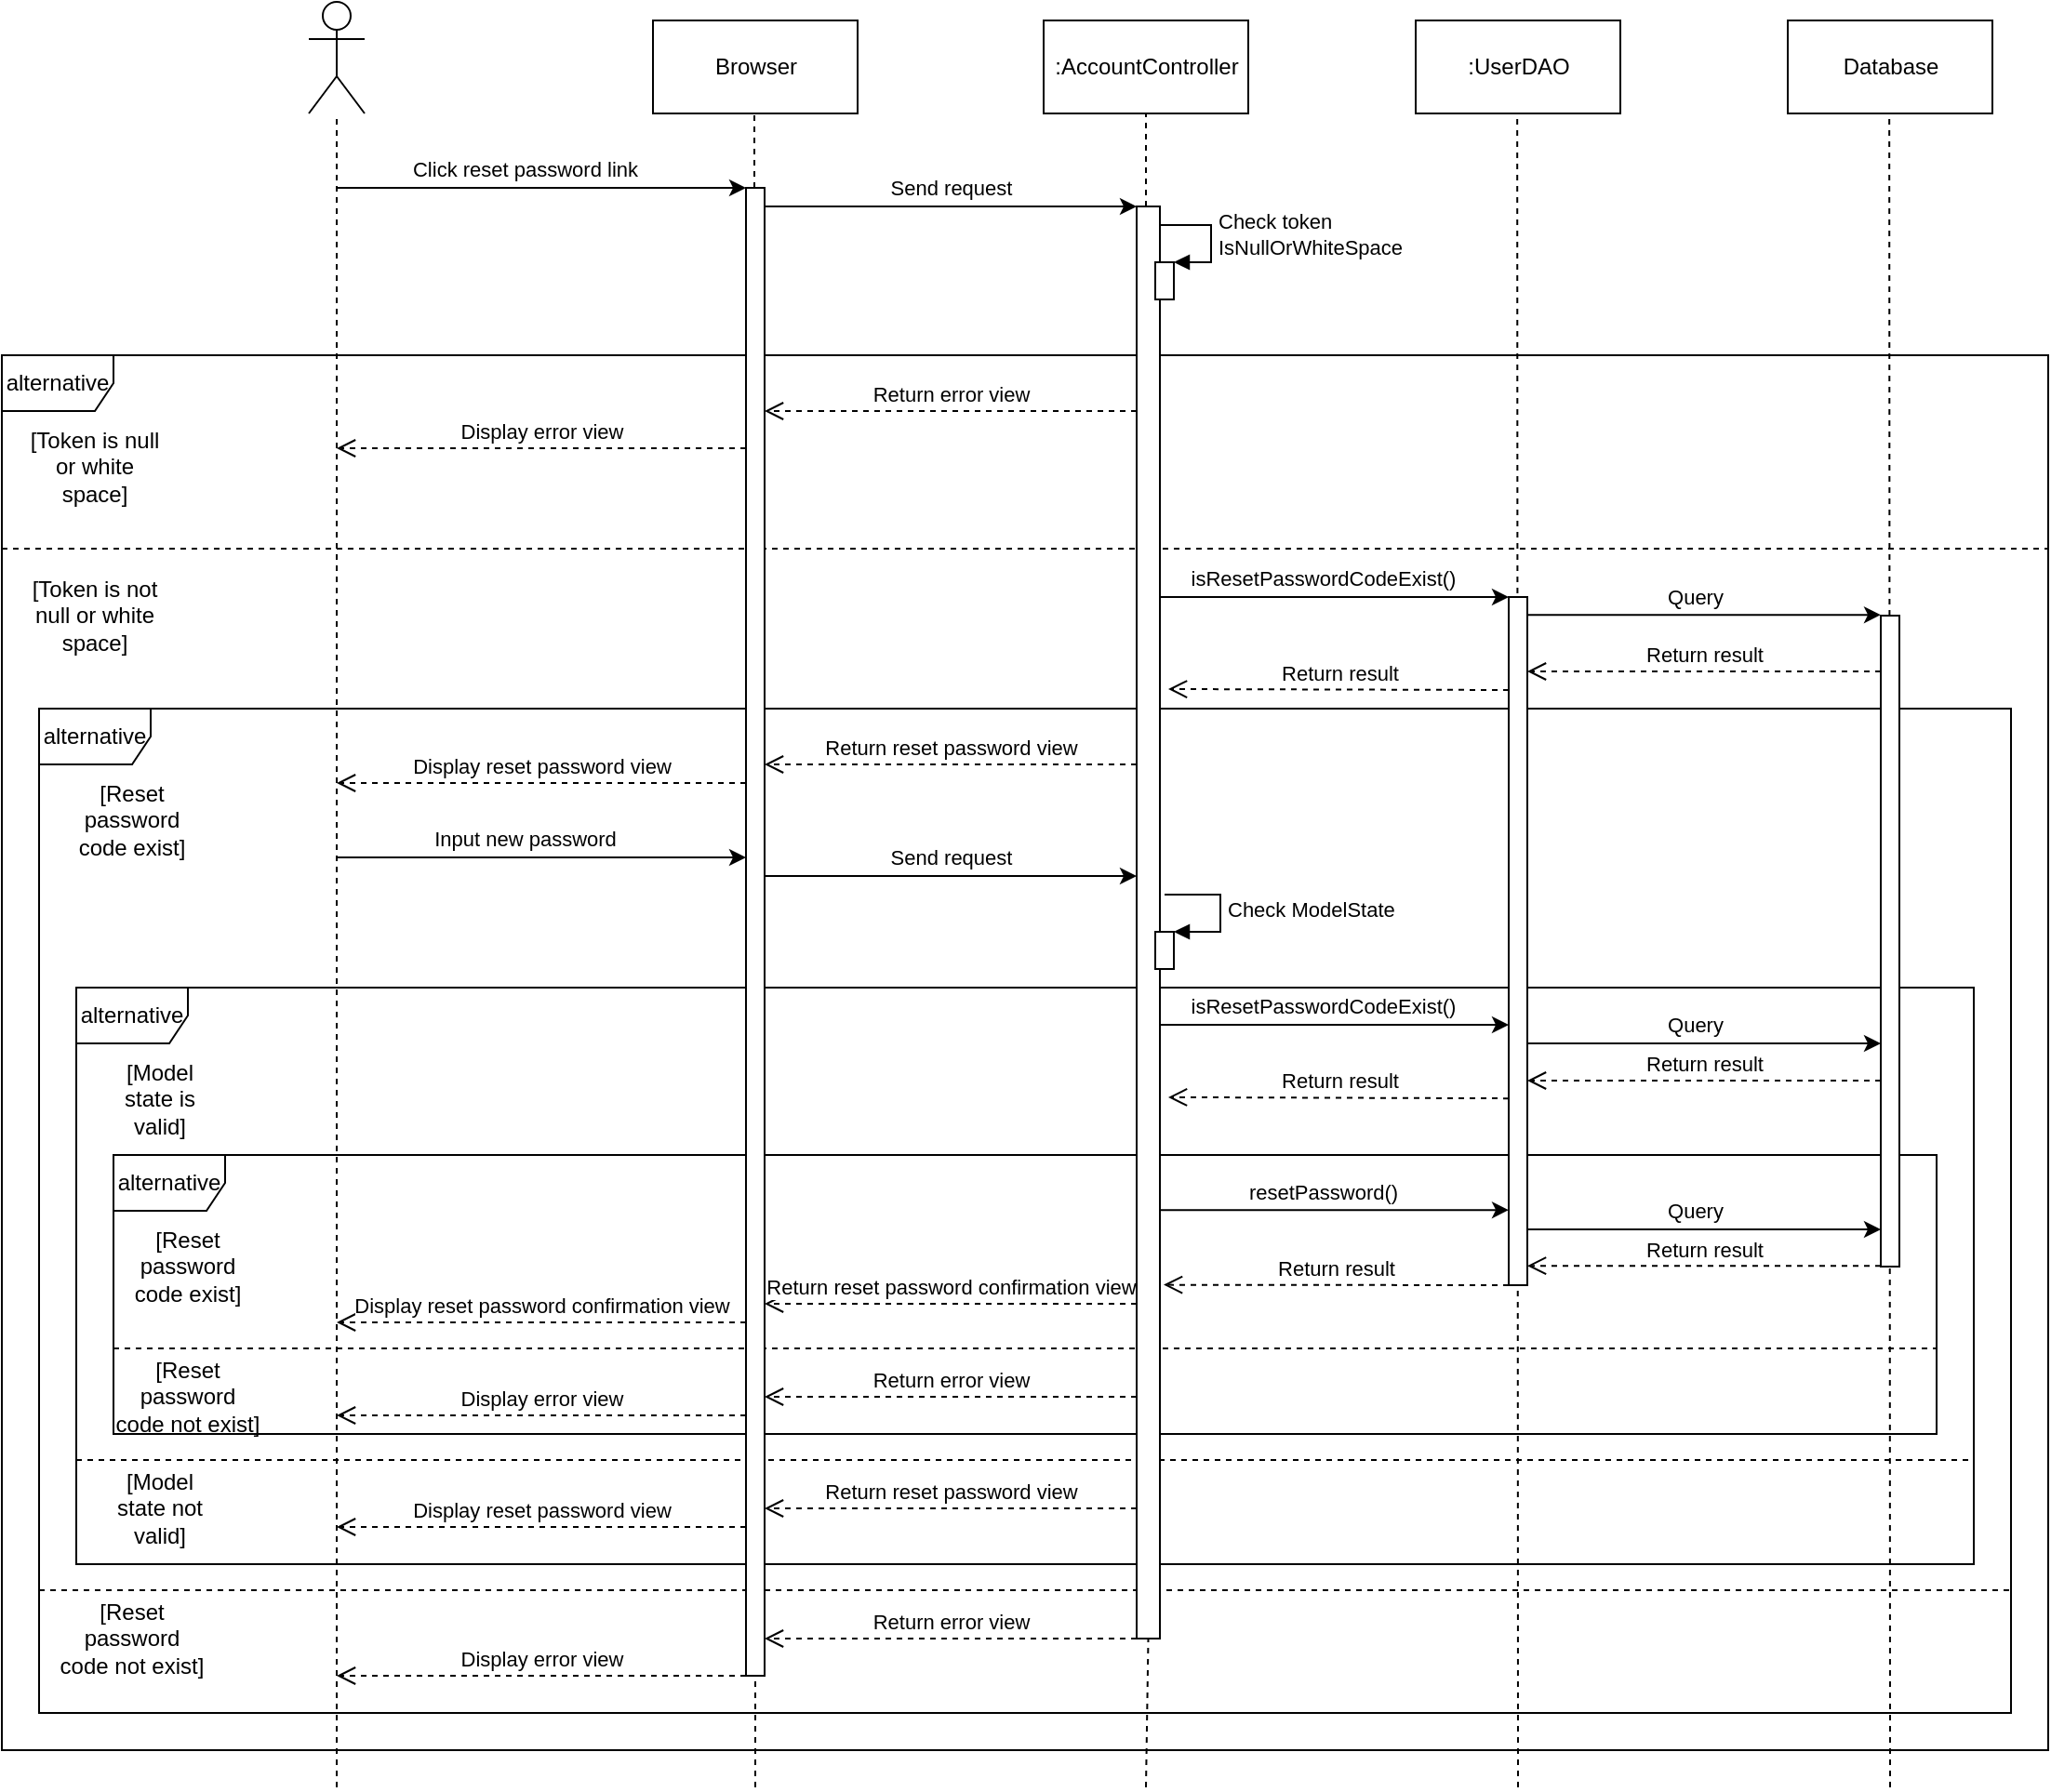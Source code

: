 <mxfile version="14.8.6" type="device"><diagram id="lDtNd3jKTNrQVyxxULwC" name="Page-1"><mxGraphModel dx="2767" dy="1270" grid="1" gridSize="10" guides="1" tooltips="1" connect="1" arrows="1" fold="1" page="0" pageScale="1" pageWidth="827" pageHeight="1169" math="0" shadow="0"><root><mxCell id="0"/><mxCell id="1" parent="0"/><mxCell id="sfI0sbTlZLx1hbzb6KVw-9" value="alternative" style="shape=umlFrame;whiteSpace=wrap;html=1;" vertex="1" parent="1"><mxGeometry x="-350" y="350" width="1100" height="750" as="geometry"/></mxCell><mxCell id="sfI0sbTlZLx1hbzb6KVw-92" value="" style="endArrow=none;dashed=1;html=1;fontColor=none;entryX=0.5;entryY=1;entryDx=0;entryDy=0;startArrow=none;" edge="1" parent="1" source="sfI0sbTlZLx1hbzb6KVw-99" target="3qCCABy-URij5YdVx05N-3"><mxGeometry width="50" height="50" relative="1" as="geometry"><mxPoint x="265" y="1120" as="sourcePoint"/><mxPoint x="265" y="390" as="targetPoint"/></mxGeometry></mxCell><mxCell id="sfI0sbTlZLx1hbzb6KVw-31" value="alternative" style="shape=umlFrame;whiteSpace=wrap;html=1;" vertex="1" parent="1"><mxGeometry x="-330" y="540" width="1060" height="540" as="geometry"/></mxCell><mxCell id="sfI0sbTlZLx1hbzb6KVw-52" value="alternative" style="shape=umlFrame;whiteSpace=wrap;html=1;" vertex="1" parent="1"><mxGeometry x="-310" y="690" width="1020" height="310" as="geometry"/></mxCell><mxCell id="sfI0sbTlZLx1hbzb6KVw-58" value="alternative" style="shape=umlFrame;whiteSpace=wrap;html=1;" vertex="1" parent="1"><mxGeometry x="-290" y="780" width="980" height="150" as="geometry"/></mxCell><mxCell id="3qCCABy-URij5YdVx05N-1" value="Actor" style="shape=umlActor;verticalLabelPosition=bottom;verticalAlign=top;html=1;noLabel=1;fontColor=none;" parent="1" vertex="1"><mxGeometry x="-185" y="160" width="30" height="60" as="geometry"/></mxCell><mxCell id="3qCCABy-URij5YdVx05N-2" value="Browser" style="html=1;" parent="1" vertex="1"><mxGeometry y="170" width="110" height="50" as="geometry"/></mxCell><mxCell id="3qCCABy-URij5YdVx05N-3" value=":AccountController" style="html=1;" parent="1" vertex="1"><mxGeometry x="210" y="170" width="110" height="50" as="geometry"/></mxCell><mxCell id="3qCCABy-URij5YdVx05N-4" value=":UserDAO" style="html=1;" parent="1" vertex="1"><mxGeometry x="410" y="170" width="110" height="50" as="geometry"/></mxCell><mxCell id="3qCCABy-URij5YdVx05N-5" value="Database" style="html=1;" parent="1" vertex="1"><mxGeometry x="610" y="170" width="110" height="50" as="geometry"/></mxCell><mxCell id="3qCCABy-URij5YdVx05N-6" value="" style="endArrow=none;dashed=1;html=1;fontColor=none;" parent="1" target="3qCCABy-URij5YdVx05N-1" edge="1"><mxGeometry width="50" height="50" relative="1" as="geometry"><mxPoint x="-170" y="1120" as="sourcePoint"/><mxPoint x="-85" y="220" as="targetPoint"/></mxGeometry></mxCell><mxCell id="3qCCABy-URij5YdVx05N-7" value="" style="endArrow=none;dashed=1;html=1;fontColor=none;" parent="1" edge="1"><mxGeometry width="50" height="50" relative="1" as="geometry"><mxPoint x="465" y="1120" as="sourcePoint"/><mxPoint x="464.58" y="220" as="targetPoint"/></mxGeometry></mxCell><mxCell id="3qCCABy-URij5YdVx05N-9" value="" style="endArrow=none;dashed=1;html=1;fontColor=none;startArrow=none;" parent="1" edge="1" source="sfI0sbTlZLx1hbzb6KVw-85"><mxGeometry width="50" height="50" relative="1" as="geometry"><mxPoint x="55" y="1120" as="sourcePoint"/><mxPoint x="54.5" y="220" as="targetPoint"/></mxGeometry></mxCell><mxCell id="3qCCABy-URij5YdVx05N-10" value="" style="endArrow=none;dashed=1;html=1;fontColor=none;" parent="1" edge="1"><mxGeometry width="50" height="50" relative="1" as="geometry"><mxPoint x="665" y="1120" as="sourcePoint"/><mxPoint x="664.58" y="220" as="targetPoint"/></mxGeometry></mxCell><mxCell id="sfI0sbTlZLx1hbzb6KVw-1" value="" style="endArrow=classic;html=1;" edge="1" parent="1"><mxGeometry width="50" height="50" relative="1" as="geometry"><mxPoint x="-170" y="260" as="sourcePoint"/><mxPoint x="50" y="260" as="targetPoint"/></mxGeometry></mxCell><mxCell id="sfI0sbTlZLx1hbzb6KVw-2" value="Click reset password link" style="edgeLabel;html=1;align=center;verticalAlign=middle;resizable=0;points=[];" vertex="1" connectable="0" parent="sfI0sbTlZLx1hbzb6KVw-1"><mxGeometry x="-0.08" y="1" relative="1" as="geometry"><mxPoint y="-9" as="offset"/></mxGeometry></mxCell><mxCell id="sfI0sbTlZLx1hbzb6KVw-5" value="" style="endArrow=classic;html=1;" edge="1" parent="1"><mxGeometry width="50" height="50" relative="1" as="geometry"><mxPoint x="60" y="270" as="sourcePoint"/><mxPoint x="260" y="270" as="targetPoint"/></mxGeometry></mxCell><mxCell id="sfI0sbTlZLx1hbzb6KVw-6" value="Send request" style="edgeLabel;html=1;align=center;verticalAlign=middle;resizable=0;points=[];" vertex="1" connectable="0" parent="sfI0sbTlZLx1hbzb6KVw-5"><mxGeometry x="-0.182" y="2" relative="1" as="geometry"><mxPoint x="18" y="-8" as="offset"/></mxGeometry></mxCell><mxCell id="sfI0sbTlZLx1hbzb6KVw-8" value="Check token &lt;br&gt;IsNullOrWhiteSpace" style="edgeStyle=orthogonalEdgeStyle;html=1;align=left;spacingLeft=2;endArrow=block;rounded=0;entryX=1;entryY=0;" edge="1" target="sfI0sbTlZLx1hbzb6KVw-7" parent="1"><mxGeometry relative="1" as="geometry"><mxPoint x="270" y="280" as="sourcePoint"/><Array as="points"><mxPoint x="300" y="280"/><mxPoint x="300" y="300"/></Array></mxGeometry></mxCell><mxCell id="sfI0sbTlZLx1hbzb6KVw-14" value="[Token is null or white space]" style="text;html=1;strokeColor=none;fillColor=none;align=center;verticalAlign=middle;whiteSpace=wrap;rounded=0;" vertex="1" parent="1"><mxGeometry x="-340" y="400" width="80" height="20" as="geometry"/></mxCell><mxCell id="sfI0sbTlZLx1hbzb6KVw-16" value="Return error view" style="html=1;verticalAlign=bottom;endArrow=open;dashed=1;endSize=8;" edge="1" parent="1"><mxGeometry relative="1" as="geometry"><mxPoint x="260" y="380" as="sourcePoint"/><mxPoint x="60" y="380" as="targetPoint"/></mxGeometry></mxCell><mxCell id="sfI0sbTlZLx1hbzb6KVw-17" value="Display error view" style="html=1;verticalAlign=bottom;endArrow=open;dashed=1;endSize=8;" edge="1" parent="1"><mxGeometry relative="1" as="geometry"><mxPoint x="50" y="400" as="sourcePoint"/><mxPoint x="-170" y="400" as="targetPoint"/></mxGeometry></mxCell><mxCell id="sfI0sbTlZLx1hbzb6KVw-20" value="[Token is not null or white space]" style="text;html=1;strokeColor=none;fillColor=none;align=center;verticalAlign=middle;whiteSpace=wrap;rounded=0;" vertex="1" parent="1"><mxGeometry x="-340" y="480" width="80" height="20" as="geometry"/></mxCell><mxCell id="sfI0sbTlZLx1hbzb6KVw-22" style="edgeStyle=orthogonalEdgeStyle;rounded=0;orthogonalLoop=1;jettySize=auto;html=1;exitX=0.5;exitY=1;exitDx=0;exitDy=0;" edge="1" parent="1" source="sfI0sbTlZLx1hbzb6KVw-20" target="sfI0sbTlZLx1hbzb6KVw-20"><mxGeometry relative="1" as="geometry"/></mxCell><mxCell id="sfI0sbTlZLx1hbzb6KVw-23" value="" style="line;strokeWidth=1;fillColor=none;align=left;verticalAlign=middle;spacingTop=-1;spacingLeft=3;spacingRight=3;rotatable=0;labelPosition=right;points=[];portConstraint=eastwest;dashed=1;" vertex="1" parent="1"><mxGeometry x="-350" y="450" width="1100" height="8" as="geometry"/></mxCell><mxCell id="sfI0sbTlZLx1hbzb6KVw-25" value="" style="endArrow=classic;html=1;" edge="1" parent="1"><mxGeometry width="50" height="50" relative="1" as="geometry"><mxPoint x="270" y="480" as="sourcePoint"/><mxPoint x="460" y="480" as="targetPoint"/></mxGeometry></mxCell><mxCell id="sfI0sbTlZLx1hbzb6KVw-26" value="isResetPasswordCodeExist()" style="edgeLabel;html=1;align=center;verticalAlign=middle;resizable=0;points=[];" vertex="1" connectable="0" parent="sfI0sbTlZLx1hbzb6KVw-25"><mxGeometry x="-0.149" relative="1" as="geometry"><mxPoint x="9" y="-10" as="offset"/></mxGeometry></mxCell><mxCell id="sfI0sbTlZLx1hbzb6KVw-27" value="" style="endArrow=classic;html=1;" edge="1" parent="1"><mxGeometry width="50" height="50" relative="1" as="geometry"><mxPoint x="470" y="489.58" as="sourcePoint"/><mxPoint x="660" y="489.58" as="targetPoint"/></mxGeometry></mxCell><mxCell id="sfI0sbTlZLx1hbzb6KVw-28" value="Query" style="edgeLabel;html=1;align=center;verticalAlign=middle;resizable=0;points=[];" vertex="1" connectable="0" parent="sfI0sbTlZLx1hbzb6KVw-27"><mxGeometry x="-0.149" relative="1" as="geometry"><mxPoint x="9" y="-10" as="offset"/></mxGeometry></mxCell><mxCell id="sfI0sbTlZLx1hbzb6KVw-29" value="Return result" style="html=1;verticalAlign=bottom;endArrow=open;dashed=1;endSize=8;" edge="1" parent="1"><mxGeometry relative="1" as="geometry"><mxPoint x="660" y="520" as="sourcePoint"/><mxPoint x="470" y="520" as="targetPoint"/></mxGeometry></mxCell><mxCell id="sfI0sbTlZLx1hbzb6KVw-30" value="Return result" style="html=1;verticalAlign=bottom;endArrow=open;dashed=1;endSize=8;entryX=1.36;entryY=0.337;entryDx=0;entryDy=0;entryPerimeter=0;" edge="1" parent="1" target="sfI0sbTlZLx1hbzb6KVw-99"><mxGeometry relative="1" as="geometry"><mxPoint x="460" y="530" as="sourcePoint"/><mxPoint x="270" y="530" as="targetPoint"/></mxGeometry></mxCell><mxCell id="sfI0sbTlZLx1hbzb6KVw-34" value="Return reset password view" style="html=1;verticalAlign=bottom;endArrow=open;dashed=1;endSize=8;" edge="1" parent="1"><mxGeometry relative="1" as="geometry"><mxPoint x="260" y="570" as="sourcePoint"/><mxPoint x="60" y="570" as="targetPoint"/></mxGeometry></mxCell><mxCell id="sfI0sbTlZLx1hbzb6KVw-33" value="" style="line;strokeWidth=1;fillColor=none;align=left;verticalAlign=middle;spacingTop=-1;spacingLeft=3;spacingRight=3;rotatable=0;labelPosition=right;points=[];portConstraint=eastwest;dashed=1;" vertex="1" parent="1"><mxGeometry x="-330" y="1010" width="1060" height="8" as="geometry"/></mxCell><mxCell id="sfI0sbTlZLx1hbzb6KVw-35" value="Display reset password view" style="html=1;verticalAlign=bottom;endArrow=open;dashed=1;endSize=8;" edge="1" parent="1"><mxGeometry relative="1" as="geometry"><mxPoint x="50" y="580" as="sourcePoint"/><mxPoint x="-170" y="580" as="targetPoint"/></mxGeometry></mxCell><mxCell id="sfI0sbTlZLx1hbzb6KVw-36" value="[Reset password code exist]" style="text;html=1;strokeColor=none;fillColor=none;align=center;verticalAlign=middle;whiteSpace=wrap;rounded=0;dashed=1;" vertex="1" parent="1"><mxGeometry x="-310" y="590" width="60" height="20" as="geometry"/></mxCell><mxCell id="sfI0sbTlZLx1hbzb6KVw-38" value="[Reset password code not exist]" style="text;html=1;strokeColor=none;fillColor=none;align=center;verticalAlign=middle;whiteSpace=wrap;rounded=0;dashed=1;" vertex="1" parent="1"><mxGeometry x="-320" y="1030" width="80" height="20" as="geometry"/></mxCell><mxCell id="sfI0sbTlZLx1hbzb6KVw-40" value="Return error view" style="html=1;verticalAlign=bottom;endArrow=open;dashed=1;endSize=8;" edge="1" parent="1"><mxGeometry relative="1" as="geometry"><mxPoint x="260" y="1040" as="sourcePoint"/><mxPoint x="60" y="1040" as="targetPoint"/></mxGeometry></mxCell><mxCell id="sfI0sbTlZLx1hbzb6KVw-42" value="Display error view" style="html=1;verticalAlign=bottom;endArrow=open;dashed=1;endSize=8;" edge="1" parent="1"><mxGeometry relative="1" as="geometry"><mxPoint x="50" y="1060" as="sourcePoint"/><mxPoint x="-170" y="1060" as="targetPoint"/></mxGeometry></mxCell><mxCell id="sfI0sbTlZLx1hbzb6KVw-45" value="" style="endArrow=classic;html=1;" edge="1" parent="1"><mxGeometry width="50" height="50" relative="1" as="geometry"><mxPoint x="-170" y="620" as="sourcePoint"/><mxPoint x="50" y="620" as="targetPoint"/></mxGeometry></mxCell><mxCell id="sfI0sbTlZLx1hbzb6KVw-46" value="Input new password" style="edgeLabel;html=1;align=center;verticalAlign=middle;resizable=0;points=[];" vertex="1" connectable="0" parent="sfI0sbTlZLx1hbzb6KVw-45"><mxGeometry x="-0.08" y="1" relative="1" as="geometry"><mxPoint y="-9" as="offset"/></mxGeometry></mxCell><mxCell id="sfI0sbTlZLx1hbzb6KVw-47" value="" style="endArrow=classic;html=1;" edge="1" parent="1"><mxGeometry width="50" height="50" relative="1" as="geometry"><mxPoint x="60" y="630" as="sourcePoint"/><mxPoint x="260" y="630" as="targetPoint"/></mxGeometry></mxCell><mxCell id="sfI0sbTlZLx1hbzb6KVw-48" value="Send request" style="edgeLabel;html=1;align=center;verticalAlign=middle;resizable=0;points=[];" vertex="1" connectable="0" parent="sfI0sbTlZLx1hbzb6KVw-47"><mxGeometry x="-0.182" y="2" relative="1" as="geometry"><mxPoint x="18" y="-8" as="offset"/></mxGeometry></mxCell><mxCell id="sfI0sbTlZLx1hbzb6KVw-50" value="Check ModelState" style="edgeStyle=orthogonalEdgeStyle;html=1;align=left;spacingLeft=2;endArrow=block;rounded=0;entryX=1;entryY=0;" edge="1" target="sfI0sbTlZLx1hbzb6KVw-49" parent="1"><mxGeometry relative="1" as="geometry"><mxPoint x="275" y="640" as="sourcePoint"/><Array as="points"><mxPoint x="305" y="640"/></Array></mxGeometry></mxCell><mxCell id="sfI0sbTlZLx1hbzb6KVw-53" value="" style="line;strokeWidth=1;fillColor=none;align=left;verticalAlign=middle;spacingTop=-1;spacingLeft=3;spacingRight=3;rotatable=0;labelPosition=right;points=[];portConstraint=eastwest;dashed=1;" vertex="1" parent="1"><mxGeometry x="-310" y="940" width="1020" height="8" as="geometry"/></mxCell><mxCell id="sfI0sbTlZLx1hbzb6KVw-54" value="[Model state not valid]" style="text;html=1;strokeColor=none;fillColor=none;align=center;verticalAlign=middle;whiteSpace=wrap;rounded=0;dashed=1;" vertex="1" parent="1"><mxGeometry x="-290" y="960" width="50" height="20" as="geometry"/></mxCell><mxCell id="sfI0sbTlZLx1hbzb6KVw-55" value="Return reset password view" style="html=1;verticalAlign=bottom;endArrow=open;dashed=1;endSize=8;" edge="1" parent="1"><mxGeometry relative="1" as="geometry"><mxPoint x="260" y="970" as="sourcePoint"/><mxPoint x="60" y="970" as="targetPoint"/></mxGeometry></mxCell><mxCell id="sfI0sbTlZLx1hbzb6KVw-56" value="Display reset password view" style="html=1;verticalAlign=bottom;endArrow=open;dashed=1;endSize=8;" edge="1" parent="1"><mxGeometry relative="1" as="geometry"><mxPoint x="50" y="980" as="sourcePoint"/><mxPoint x="-170" y="980" as="targetPoint"/></mxGeometry></mxCell><mxCell id="sfI0sbTlZLx1hbzb6KVw-59" value="" style="endArrow=classic;html=1;" edge="1" parent="1"><mxGeometry width="50" height="50" relative="1" as="geometry"><mxPoint x="270" y="710" as="sourcePoint"/><mxPoint x="460" y="710" as="targetPoint"/></mxGeometry></mxCell><mxCell id="sfI0sbTlZLx1hbzb6KVw-60" value="isResetPasswordCodeExist()" style="edgeLabel;html=1;align=center;verticalAlign=middle;resizable=0;points=[];" vertex="1" connectable="0" parent="sfI0sbTlZLx1hbzb6KVw-59"><mxGeometry x="-0.149" relative="1" as="geometry"><mxPoint x="9" y="-10" as="offset"/></mxGeometry></mxCell><mxCell id="sfI0sbTlZLx1hbzb6KVw-61" value="[Model state is valid]" style="text;html=1;strokeColor=none;fillColor=none;align=center;verticalAlign=middle;whiteSpace=wrap;rounded=0;dashed=1;" vertex="1" parent="1"><mxGeometry x="-290" y="740" width="50" height="20" as="geometry"/></mxCell><mxCell id="sfI0sbTlZLx1hbzb6KVw-63" value="" style="endArrow=classic;html=1;" edge="1" parent="1"><mxGeometry width="50" height="50" relative="1" as="geometry"><mxPoint x="470" y="720.0" as="sourcePoint"/><mxPoint x="660" y="720.0" as="targetPoint"/></mxGeometry></mxCell><mxCell id="sfI0sbTlZLx1hbzb6KVw-64" value="Query" style="edgeLabel;html=1;align=center;verticalAlign=middle;resizable=0;points=[];" vertex="1" connectable="0" parent="sfI0sbTlZLx1hbzb6KVw-63"><mxGeometry x="-0.149" relative="1" as="geometry"><mxPoint x="9" y="-10" as="offset"/></mxGeometry></mxCell><mxCell id="sfI0sbTlZLx1hbzb6KVw-65" value="Return result" style="html=1;verticalAlign=bottom;endArrow=open;dashed=1;endSize=8;" edge="1" parent="1"><mxGeometry relative="1" as="geometry"><mxPoint x="660" y="740" as="sourcePoint"/><mxPoint x="470" y="740" as="targetPoint"/></mxGeometry></mxCell><mxCell id="sfI0sbTlZLx1hbzb6KVw-66" value="Return result" style="html=1;verticalAlign=bottom;endArrow=open;dashed=1;endSize=8;entryX=1.36;entryY=0.622;entryDx=0;entryDy=0;entryPerimeter=0;" edge="1" parent="1" target="sfI0sbTlZLx1hbzb6KVw-99"><mxGeometry relative="1" as="geometry"><mxPoint x="460" y="749.58" as="sourcePoint"/><mxPoint x="270" y="749.58" as="targetPoint"/></mxGeometry></mxCell><mxCell id="sfI0sbTlZLx1hbzb6KVw-68" value="" style="line;strokeWidth=1;fillColor=none;align=left;verticalAlign=middle;spacingTop=-1;spacingLeft=3;spacingRight=3;rotatable=0;labelPosition=right;points=[];portConstraint=eastwest;dashed=1;" vertex="1" parent="1"><mxGeometry x="-290" y="880" width="980" height="8" as="geometry"/></mxCell><mxCell id="sfI0sbTlZLx1hbzb6KVw-69" value="[Reset password code exist]" style="text;html=1;strokeColor=none;fillColor=none;align=center;verticalAlign=middle;whiteSpace=wrap;rounded=0;dashed=1;" vertex="1" parent="1"><mxGeometry x="-280" y="830" width="60" height="20" as="geometry"/></mxCell><mxCell id="sfI0sbTlZLx1hbzb6KVw-70" value="" style="endArrow=classic;html=1;" edge="1" parent="1"><mxGeometry width="50" height="50" relative="1" as="geometry"><mxPoint x="270" y="809.58" as="sourcePoint"/><mxPoint x="460" y="809.58" as="targetPoint"/></mxGeometry></mxCell><mxCell id="sfI0sbTlZLx1hbzb6KVw-71" value="resetPassword()" style="edgeLabel;html=1;align=center;verticalAlign=middle;resizable=0;points=[];" vertex="1" connectable="0" parent="sfI0sbTlZLx1hbzb6KVw-70"><mxGeometry x="-0.149" relative="1" as="geometry"><mxPoint x="9" y="-10" as="offset"/></mxGeometry></mxCell><mxCell id="sfI0sbTlZLx1hbzb6KVw-72" value="" style="endArrow=classic;html=1;" edge="1" parent="1"><mxGeometry width="50" height="50" relative="1" as="geometry"><mxPoint x="470" y="820" as="sourcePoint"/><mxPoint x="660" y="820" as="targetPoint"/></mxGeometry></mxCell><mxCell id="sfI0sbTlZLx1hbzb6KVw-73" value="Query" style="edgeLabel;html=1;align=center;verticalAlign=middle;resizable=0;points=[];" vertex="1" connectable="0" parent="sfI0sbTlZLx1hbzb6KVw-72"><mxGeometry x="-0.149" relative="1" as="geometry"><mxPoint x="9" y="-10" as="offset"/></mxGeometry></mxCell><mxCell id="sfI0sbTlZLx1hbzb6KVw-74" value="Return result" style="html=1;verticalAlign=bottom;endArrow=open;dashed=1;endSize=8;" edge="1" parent="1"><mxGeometry relative="1" as="geometry"><mxPoint x="660" y="839.58" as="sourcePoint"/><mxPoint x="470" y="839.58" as="targetPoint"/></mxGeometry></mxCell><mxCell id="sfI0sbTlZLx1hbzb6KVw-75" value="Return result" style="html=1;verticalAlign=bottom;endArrow=open;dashed=1;endSize=8;entryX=1.16;entryY=0.753;entryDx=0;entryDy=0;entryPerimeter=0;" edge="1" parent="1" target="sfI0sbTlZLx1hbzb6KVw-99"><mxGeometry relative="1" as="geometry"><mxPoint x="460" y="850.0" as="sourcePoint"/><mxPoint x="270" y="850.0" as="targetPoint"/></mxGeometry></mxCell><mxCell id="sfI0sbTlZLx1hbzb6KVw-76" value="Return reset password confirmation view" style="html=1;verticalAlign=bottom;endArrow=open;dashed=1;endSize=8;" edge="1" parent="1"><mxGeometry relative="1" as="geometry"><mxPoint x="260" y="860" as="sourcePoint"/><mxPoint x="60" y="860" as="targetPoint"/><mxPoint as="offset"/></mxGeometry></mxCell><mxCell id="sfI0sbTlZLx1hbzb6KVw-80" value="Display reset password confirmation view" style="html=1;verticalAlign=bottom;endArrow=open;dashed=1;endSize=8;" edge="1" parent="1"><mxGeometry relative="1" as="geometry"><mxPoint x="50" y="870" as="sourcePoint"/><mxPoint x="-170" y="870" as="targetPoint"/></mxGeometry></mxCell><mxCell id="sfI0sbTlZLx1hbzb6KVw-81" value="Return error view" style="html=1;verticalAlign=bottom;endArrow=open;dashed=1;endSize=8;" edge="1" parent="1"><mxGeometry relative="1" as="geometry"><mxPoint x="260" y="910" as="sourcePoint"/><mxPoint x="60" y="910" as="targetPoint"/></mxGeometry></mxCell><mxCell id="sfI0sbTlZLx1hbzb6KVw-82" value="Display error view" style="html=1;verticalAlign=bottom;endArrow=open;dashed=1;endSize=8;" edge="1" parent="1"><mxGeometry relative="1" as="geometry"><mxPoint x="50" y="920" as="sourcePoint"/><mxPoint x="-170" y="920" as="targetPoint"/></mxGeometry></mxCell><mxCell id="sfI0sbTlZLx1hbzb6KVw-83" value="&lt;font style=&quot;font-size: 12px&quot;&gt;[Reset password code not exist]&lt;/font&gt;" style="text;html=1;strokeColor=none;fillColor=none;align=center;verticalAlign=middle;whiteSpace=wrap;rounded=0;dashed=1;" vertex="1" parent="1"><mxGeometry x="-290" y="900" width="80" height="20" as="geometry"/></mxCell><mxCell id="sfI0sbTlZLx1hbzb6KVw-85" value="" style="html=1;points=[];perimeter=orthogonalPerimeter;" vertex="1" parent="1"><mxGeometry x="50" y="260" width="10" height="800" as="geometry"/></mxCell><mxCell id="sfI0sbTlZLx1hbzb6KVw-86" value="" style="endArrow=none;dashed=1;html=1;fontColor=none;" edge="1" parent="1" target="sfI0sbTlZLx1hbzb6KVw-85"><mxGeometry width="50" height="50" relative="1" as="geometry"><mxPoint x="55" y="1120" as="sourcePoint"/><mxPoint x="54.5" y="220" as="targetPoint"/></mxGeometry></mxCell><mxCell id="sfI0sbTlZLx1hbzb6KVw-99" value="" style="html=1;points=[];perimeter=orthogonalPerimeter;" vertex="1" parent="1"><mxGeometry x="260" y="270" width="12.5" height="770" as="geometry"/></mxCell><mxCell id="sfI0sbTlZLx1hbzb6KVw-100" value="" style="endArrow=none;dashed=1;html=1;fontColor=none;entryX=0.5;entryY=1;entryDx=0;entryDy=0;" edge="1" parent="1" target="sfI0sbTlZLx1hbzb6KVw-99"><mxGeometry width="50" height="50" relative="1" as="geometry"><mxPoint x="265" y="1120" as="sourcePoint"/><mxPoint x="265" y="220" as="targetPoint"/></mxGeometry></mxCell><mxCell id="sfI0sbTlZLx1hbzb6KVw-7" value="" style="html=1;points=[];perimeter=orthogonalPerimeter;" vertex="1" parent="1"><mxGeometry x="270" y="300" width="10" height="20" as="geometry"/></mxCell><mxCell id="sfI0sbTlZLx1hbzb6KVw-49" value="" style="html=1;points=[];perimeter=orthogonalPerimeter;" vertex="1" parent="1"><mxGeometry x="270" y="660" width="10" height="20" as="geometry"/></mxCell><mxCell id="sfI0sbTlZLx1hbzb6KVw-101" value="" style="html=1;points=[];perimeter=orthogonalPerimeter;" vertex="1" parent="1"><mxGeometry x="460" y="480" width="10" height="370" as="geometry"/></mxCell><mxCell id="sfI0sbTlZLx1hbzb6KVw-102" value="" style="html=1;points=[];perimeter=orthogonalPerimeter;" vertex="1" parent="1"><mxGeometry x="660" y="490" width="10" height="350" as="geometry"/></mxCell></root></mxGraphModel></diagram></mxfile>